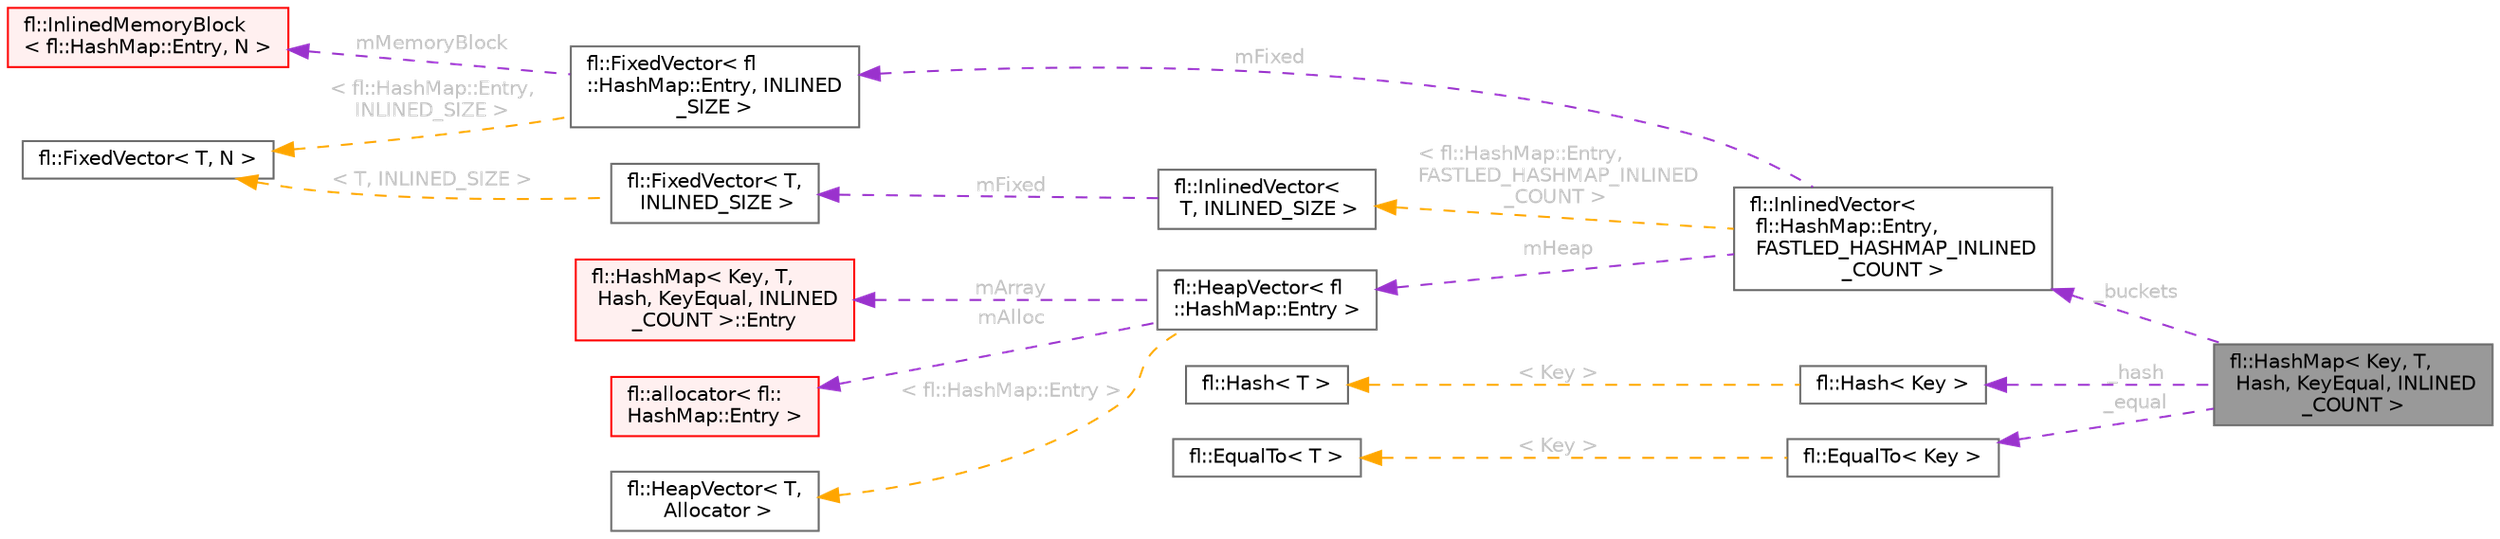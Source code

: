 digraph "fl::HashMap&lt; Key, T, Hash, KeyEqual, INLINED_COUNT &gt;"
{
 // INTERACTIVE_SVG=YES
 // LATEX_PDF_SIZE
  bgcolor="transparent";
  edge [fontname=Helvetica,fontsize=10,labelfontname=Helvetica,labelfontsize=10];
  node [fontname=Helvetica,fontsize=10,shape=box,height=0.2,width=0.4];
  rankdir="LR";
  Node1 [id="Node000001",label="fl::HashMap\< Key, T,\l Hash, KeyEqual, INLINED\l_COUNT \>",height=0.2,width=0.4,color="gray40", fillcolor="grey60", style="filled", fontcolor="black",tooltip=" "];
  Node2 -> Node1 [id="edge1_Node000001_Node000002",dir="back",color="darkorchid3",style="dashed",tooltip=" ",label=" _buckets",fontcolor="grey" ];
  Node2 [id="Node000002",label="fl::InlinedVector\<\l fl::HashMap::Entry,\l FASTLED_HASHMAP_INLINED\l_COUNT \>",height=0.2,width=0.4,color="gray40", fillcolor="white", style="filled",URL="$da/d18/classfl_1_1_inlined_vector.html",tooltip=" "];
  Node3 -> Node2 [id="edge2_Node000002_Node000003",dir="back",color="darkorchid3",style="dashed",tooltip=" ",label=" mFixed",fontcolor="grey" ];
  Node3 [id="Node000003",label="fl::FixedVector\< fl\l::HashMap::Entry, INLINED\l_SIZE \>",height=0.2,width=0.4,color="gray40", fillcolor="white", style="filled",URL="$d3/d73/classfl_1_1_fixed_vector.html",tooltip=" "];
  Node4 -> Node3 [id="edge3_Node000003_Node000004",dir="back",color="darkorchid3",style="dashed",tooltip=" ",label=" mMemoryBlock",fontcolor="grey" ];
  Node4 [id="Node000004",label="fl::InlinedMemoryBlock\l\< fl::HashMap::Entry, N \>",height=0.2,width=0.4,color="red", fillcolor="#FFF0F0", style="filled",URL="$da/dc5/structfl_1_1_inlined_memory_block.html",tooltip=" "];
  Node6 -> Node3 [id="edge4_Node000003_Node000006",dir="back",color="orange",style="dashed",tooltip=" ",label=" \< fl::HashMap::Entry,\l INLINED_SIZE \>",fontcolor="grey" ];
  Node6 [id="Node000006",label="fl::FixedVector\< T, N \>",height=0.2,width=0.4,color="gray40", fillcolor="white", style="filled",URL="$d3/d73/classfl_1_1_fixed_vector.html",tooltip=" "];
  Node7 -> Node2 [id="edge5_Node000002_Node000007",dir="back",color="darkorchid3",style="dashed",tooltip=" ",label=" mHeap",fontcolor="grey" ];
  Node7 [id="Node000007",label="fl::HeapVector\< fl\l::HashMap::Entry \>",height=0.2,width=0.4,color="gray40", fillcolor="white", style="filled",URL="$db/ddd/classfl_1_1_heap_vector.html",tooltip=" "];
  Node8 -> Node7 [id="edge6_Node000007_Node000008",dir="back",color="darkorchid3",style="dashed",tooltip=" ",label=" mArray",fontcolor="grey" ];
  Node8 [id="Node000008",label="fl::HashMap\< Key, T,\l Hash, KeyEqual, INLINED\l_COUNT \>::Entry",height=0.2,width=0.4,color="red", fillcolor="#FFF0F0", style="filled",URL="$de/d22/structfl_1_1_hash_map_1_1_entry.html",tooltip=" "];
  Node11 -> Node7 [id="edge7_Node000007_Node000011",dir="back",color="darkorchid3",style="dashed",tooltip=" ",label=" mAlloc",fontcolor="grey" ];
  Node11 [id="Node000011",label="fl::allocator\< fl::\lHashMap::Entry \>",height=0.2,width=0.4,color="red", fillcolor="#FFF0F0", style="filled",URL="$d8/dcd/classfl_1_1allocator.html",tooltip=" "];
  Node13 -> Node7 [id="edge8_Node000007_Node000013",dir="back",color="orange",style="dashed",tooltip=" ",label=" \< fl::HashMap::Entry \>",fontcolor="grey" ];
  Node13 [id="Node000013",label="fl::HeapVector\< T,\l Allocator \>",height=0.2,width=0.4,color="gray40", fillcolor="white", style="filled",URL="$db/ddd/classfl_1_1_heap_vector.html",tooltip=" "];
  Node14 -> Node2 [id="edge9_Node000002_Node000014",dir="back",color="orange",style="dashed",tooltip=" ",label=" \< fl::HashMap::Entry,\l FASTLED_HASHMAP_INLINED\l_COUNT \>",fontcolor="grey" ];
  Node14 [id="Node000014",label="fl::InlinedVector\<\l T, INLINED_SIZE \>",height=0.2,width=0.4,color="gray40", fillcolor="white", style="filled",URL="$da/d18/classfl_1_1_inlined_vector.html",tooltip=" "];
  Node15 -> Node14 [id="edge10_Node000014_Node000015",dir="back",color="darkorchid3",style="dashed",tooltip=" ",label=" mFixed",fontcolor="grey" ];
  Node15 [id="Node000015",label="fl::FixedVector\< T,\l INLINED_SIZE \>",height=0.2,width=0.4,color="gray40", fillcolor="white", style="filled",URL="$d3/d73/classfl_1_1_fixed_vector.html",tooltip=" "];
  Node6 -> Node15 [id="edge11_Node000015_Node000006",dir="back",color="orange",style="dashed",tooltip=" ",label=" \< T, INLINED_SIZE \>",fontcolor="grey" ];
  Node16 -> Node1 [id="edge12_Node000001_Node000016",dir="back",color="darkorchid3",style="dashed",tooltip=" ",label=" _hash",fontcolor="grey" ];
  Node16 [id="Node000016",label="fl::Hash\< Key \>",height=0.2,width=0.4,color="gray40", fillcolor="white", style="filled",URL="$d6/dfd/structfl_1_1_hash.html",tooltip=" "];
  Node17 -> Node16 [id="edge13_Node000016_Node000017",dir="back",color="orange",style="dashed",tooltip=" ",label=" \< Key \>",fontcolor="grey" ];
  Node17 [id="Node000017",label="fl::Hash\< T \>",height=0.2,width=0.4,color="gray40", fillcolor="white", style="filled",URL="$d6/dfd/structfl_1_1_hash.html",tooltip=" "];
  Node18 -> Node1 [id="edge14_Node000001_Node000018",dir="back",color="darkorchid3",style="dashed",tooltip=" ",label=" _equal",fontcolor="grey" ];
  Node18 [id="Node000018",label="fl::EqualTo\< Key \>",height=0.2,width=0.4,color="gray40", fillcolor="white", style="filled",URL="$d3/de5/structfl_1_1_equal_to.html",tooltip=" "];
  Node19 -> Node18 [id="edge15_Node000018_Node000019",dir="back",color="orange",style="dashed",tooltip=" ",label=" \< Key \>",fontcolor="grey" ];
  Node19 [id="Node000019",label="fl::EqualTo\< T \>",height=0.2,width=0.4,color="gray40", fillcolor="white", style="filled",URL="$d3/de5/structfl_1_1_equal_to.html",tooltip=" "];
}
